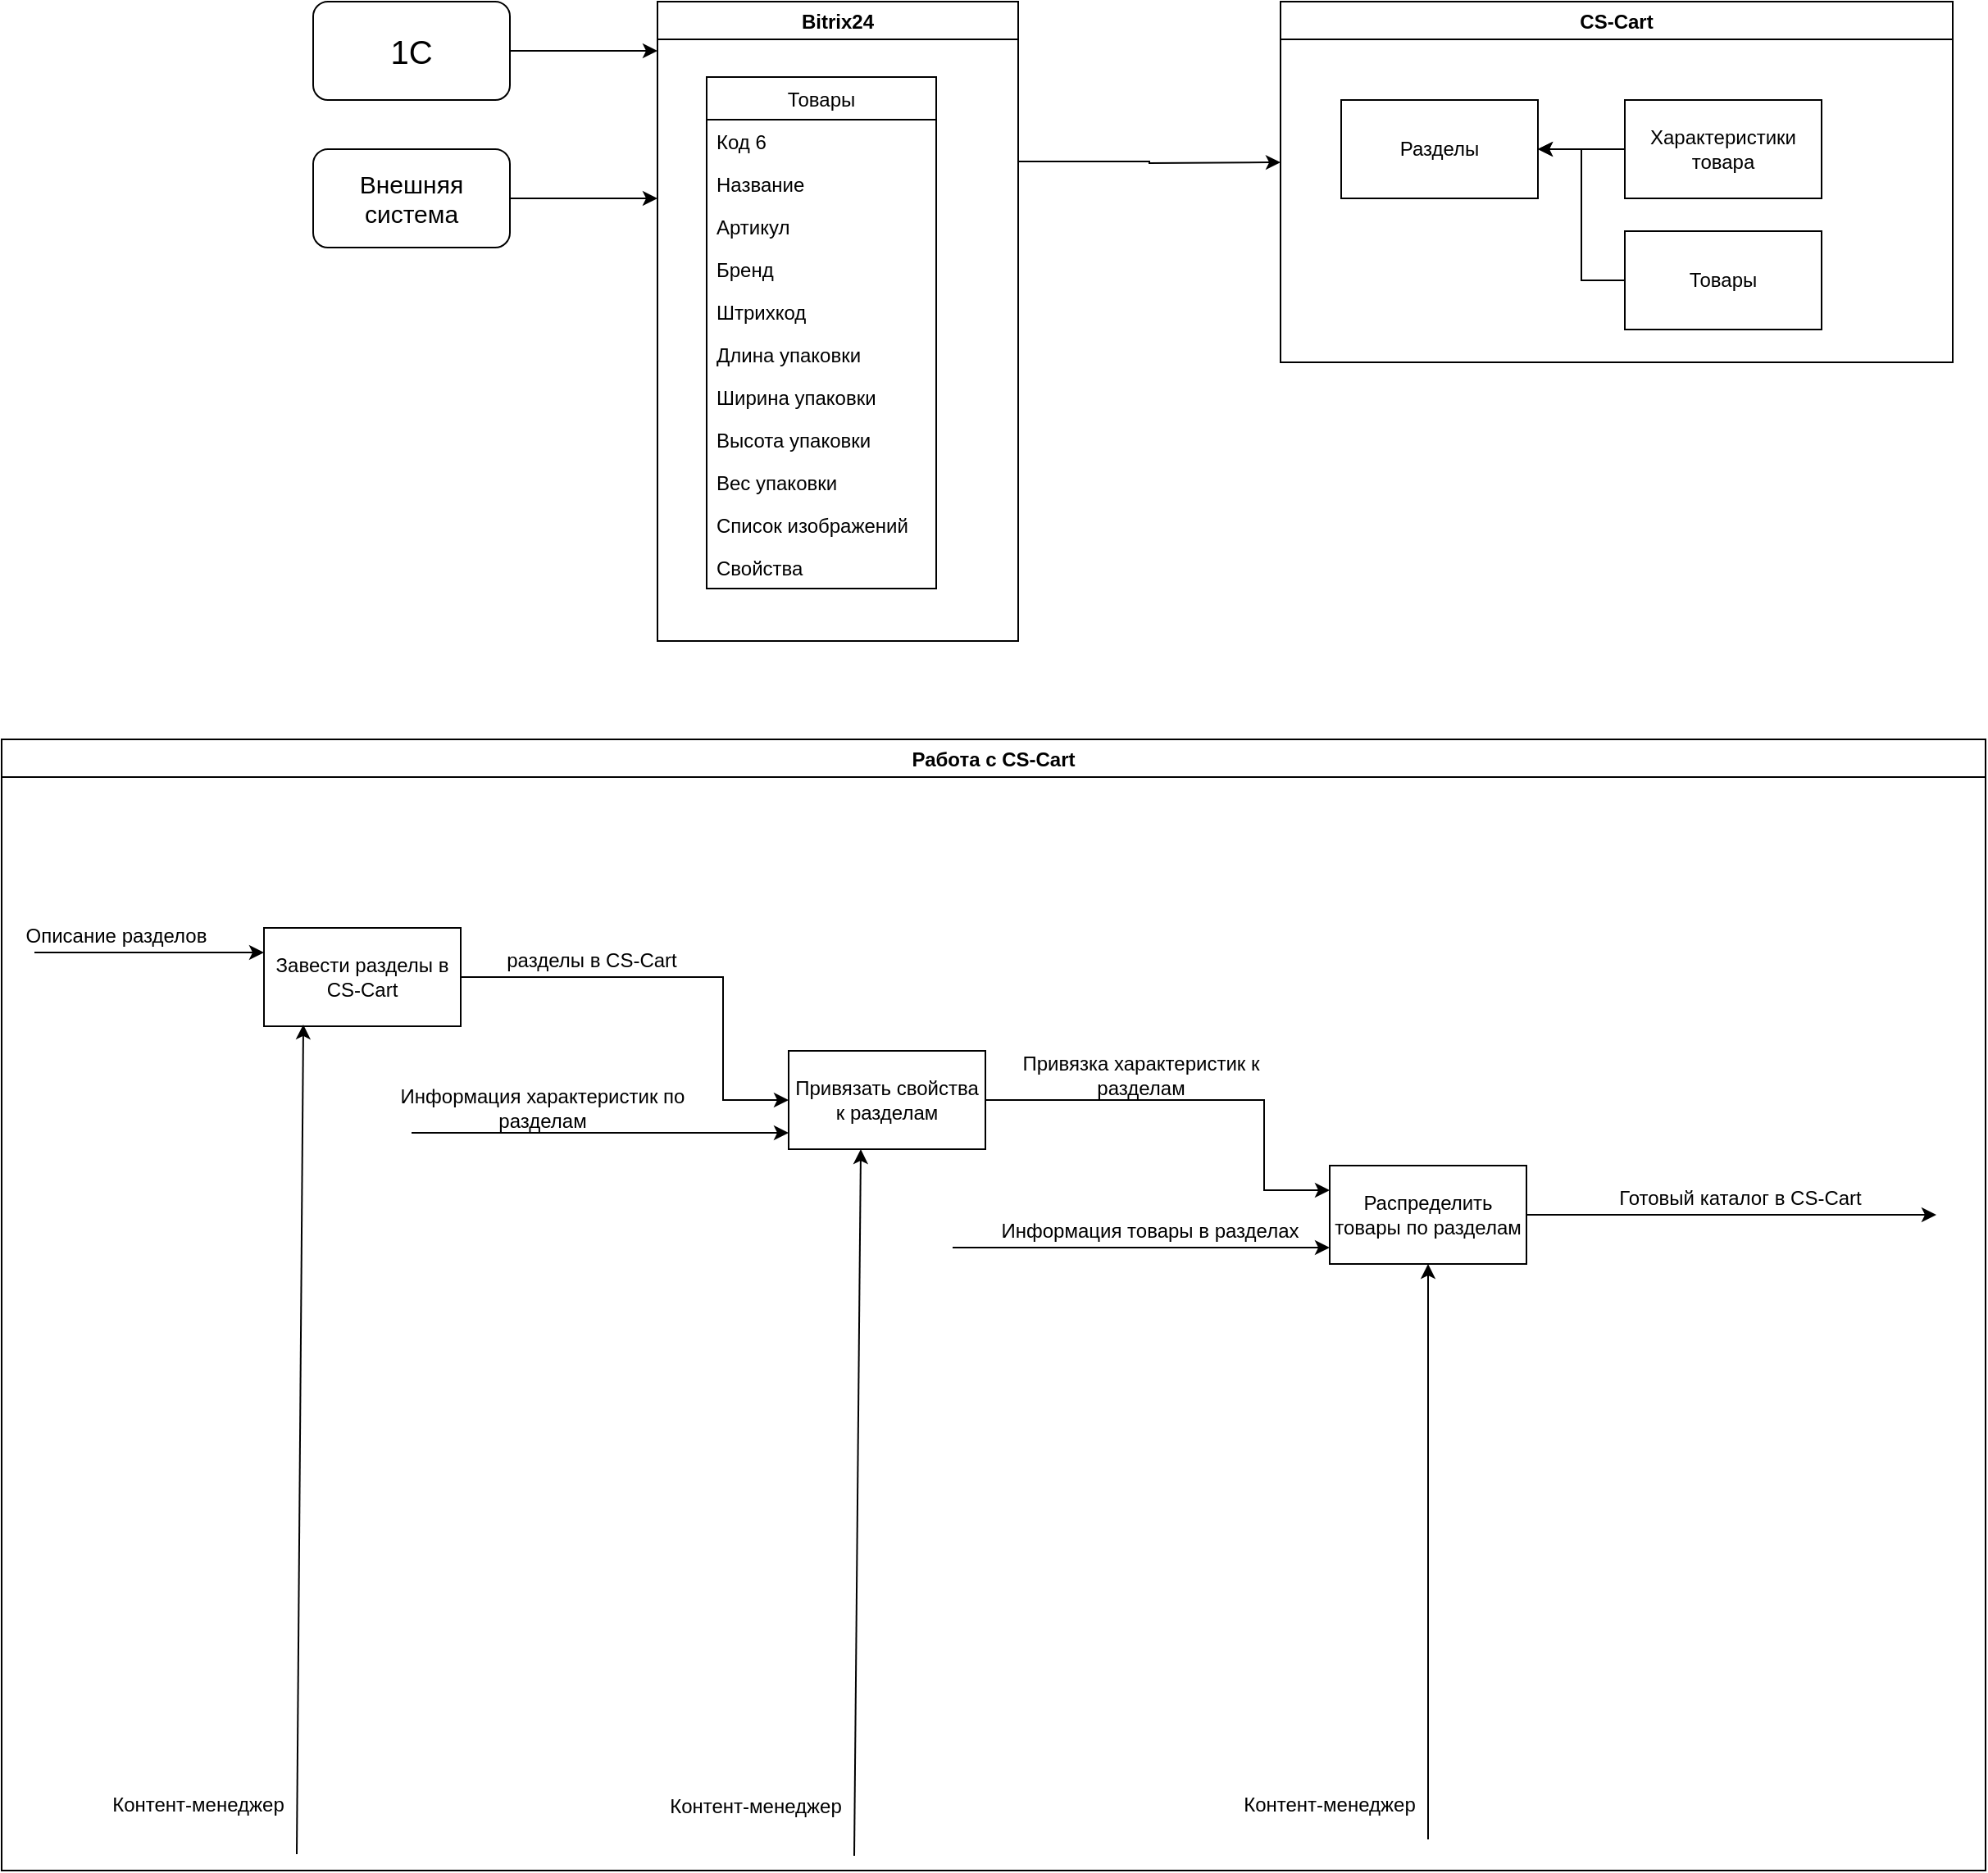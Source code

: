 <mxfile version="14.2.7" type="github"><diagram id="H61B2TxhKU_bZf6YntMx" name="Page-1"><mxGraphModel dx="2249" dy="1963" grid="1" gridSize="10" guides="1" tooltips="1" connect="1" arrows="1" fold="1" page="1" pageScale="1" pageWidth="827" pageHeight="1169" math="0" shadow="0"><root><mxCell id="0"/><mxCell id="1" parent="0"/><mxCell id="q2yzqvmivbbB8PU9nuN1-26" style="edgeStyle=orthogonalEdgeStyle;rounded=0;orthogonalLoop=1;jettySize=auto;html=1;exitX=1;exitY=0.25;exitDx=0;exitDy=0;" edge="1" parent="1" source="q2yzqvmivbbB8PU9nuN1-2"><mxGeometry relative="1" as="geometry"><mxPoint x="670" y="88" as="targetPoint"/></mxGeometry></mxCell><mxCell id="q2yzqvmivbbB8PU9nuN1-2" value="Bitrix24" style="swimlane;" vertex="1" parent="1"><mxGeometry x="290" y="-10" width="220" height="390" as="geometry"/></mxCell><mxCell id="q2yzqvmivbbB8PU9nuN1-13" value="Товары" style="swimlane;fontStyle=0;childLayout=stackLayout;horizontal=1;startSize=26;fillColor=none;horizontalStack=0;resizeParent=1;resizeParentMax=0;resizeLast=0;collapsible=1;marginBottom=0;" vertex="1" parent="q2yzqvmivbbB8PU9nuN1-2"><mxGeometry x="30" y="46" width="140" height="312" as="geometry"/></mxCell><mxCell id="q2yzqvmivbbB8PU9nuN1-14" value="Код 6" style="text;strokeColor=none;fillColor=none;align=left;verticalAlign=top;spacingLeft=4;spacingRight=4;overflow=hidden;rotatable=0;points=[[0,0.5],[1,0.5]];portConstraint=eastwest;" vertex="1" parent="q2yzqvmivbbB8PU9nuN1-13"><mxGeometry y="26" width="140" height="26" as="geometry"/></mxCell><mxCell id="q2yzqvmivbbB8PU9nuN1-15" value="Название" style="text;strokeColor=none;fillColor=none;align=left;verticalAlign=top;spacingLeft=4;spacingRight=4;overflow=hidden;rotatable=0;points=[[0,0.5],[1,0.5]];portConstraint=eastwest;" vertex="1" parent="q2yzqvmivbbB8PU9nuN1-13"><mxGeometry y="52" width="140" height="26" as="geometry"/></mxCell><mxCell id="q2yzqvmivbbB8PU9nuN1-16" value="Артикул" style="text;strokeColor=none;fillColor=none;align=left;verticalAlign=top;spacingLeft=4;spacingRight=4;overflow=hidden;rotatable=0;points=[[0,0.5],[1,0.5]];portConstraint=eastwest;" vertex="1" parent="q2yzqvmivbbB8PU9nuN1-13"><mxGeometry y="78" width="140" height="26" as="geometry"/></mxCell><mxCell id="q2yzqvmivbbB8PU9nuN1-17" value="Бренд" style="text;strokeColor=none;fillColor=none;align=left;verticalAlign=top;spacingLeft=4;spacingRight=4;overflow=hidden;rotatable=0;points=[[0,0.5],[1,0.5]];portConstraint=eastwest;" vertex="1" parent="q2yzqvmivbbB8PU9nuN1-13"><mxGeometry y="104" width="140" height="26" as="geometry"/></mxCell><mxCell id="q2yzqvmivbbB8PU9nuN1-18" value="Штрихкод" style="text;strokeColor=none;fillColor=none;align=left;verticalAlign=top;spacingLeft=4;spacingRight=4;overflow=hidden;rotatable=0;points=[[0,0.5],[1,0.5]];portConstraint=eastwest;" vertex="1" parent="q2yzqvmivbbB8PU9nuN1-13"><mxGeometry y="130" width="140" height="26" as="geometry"/></mxCell><mxCell id="q2yzqvmivbbB8PU9nuN1-19" value="Длина упаковки" style="text;strokeColor=none;fillColor=none;align=left;verticalAlign=top;spacingLeft=4;spacingRight=4;overflow=hidden;rotatable=0;points=[[0,0.5],[1,0.5]];portConstraint=eastwest;" vertex="1" parent="q2yzqvmivbbB8PU9nuN1-13"><mxGeometry y="156" width="140" height="26" as="geometry"/></mxCell><mxCell id="q2yzqvmivbbB8PU9nuN1-21" value="Ширина упаковки" style="text;strokeColor=none;fillColor=none;align=left;verticalAlign=top;spacingLeft=4;spacingRight=4;overflow=hidden;rotatable=0;points=[[0,0.5],[1,0.5]];portConstraint=eastwest;" vertex="1" parent="q2yzqvmivbbB8PU9nuN1-13"><mxGeometry y="182" width="140" height="26" as="geometry"/></mxCell><mxCell id="q2yzqvmivbbB8PU9nuN1-20" value="Высота упаковки" style="text;strokeColor=none;fillColor=none;align=left;verticalAlign=top;spacingLeft=4;spacingRight=4;overflow=hidden;rotatable=0;points=[[0,0.5],[1,0.5]];portConstraint=eastwest;" vertex="1" parent="q2yzqvmivbbB8PU9nuN1-13"><mxGeometry y="208" width="140" height="26" as="geometry"/></mxCell><mxCell id="q2yzqvmivbbB8PU9nuN1-22" value="Вес упаковки" style="text;strokeColor=none;fillColor=none;align=left;verticalAlign=top;spacingLeft=4;spacingRight=4;overflow=hidden;rotatable=0;points=[[0,0.5],[1,0.5]];portConstraint=eastwest;" vertex="1" parent="q2yzqvmivbbB8PU9nuN1-13"><mxGeometry y="234" width="140" height="26" as="geometry"/></mxCell><mxCell id="q2yzqvmivbbB8PU9nuN1-23" value="Список изображений" style="text;strokeColor=none;fillColor=none;align=left;verticalAlign=top;spacingLeft=4;spacingRight=4;overflow=hidden;rotatable=0;points=[[0,0.5],[1,0.5]];portConstraint=eastwest;" vertex="1" parent="q2yzqvmivbbB8PU9nuN1-13"><mxGeometry y="260" width="140" height="26" as="geometry"/></mxCell><mxCell id="q2yzqvmivbbB8PU9nuN1-24" value="Свойства" style="text;strokeColor=none;fillColor=none;align=left;verticalAlign=top;spacingLeft=4;spacingRight=4;overflow=hidden;rotatable=0;points=[[0,0.5],[1,0.5]];portConstraint=eastwest;" vertex="1" parent="q2yzqvmivbbB8PU9nuN1-13"><mxGeometry y="286" width="140" height="26" as="geometry"/></mxCell><mxCell id="q2yzqvmivbbB8PU9nuN1-10" style="edgeStyle=orthogonalEdgeStyle;rounded=0;orthogonalLoop=1;jettySize=auto;html=1;exitX=1;exitY=0.5;exitDx=0;exitDy=0;" edge="1" parent="1" source="q2yzqvmivbbB8PU9nuN1-8"><mxGeometry relative="1" as="geometry"><mxPoint x="290" y="20" as="targetPoint"/></mxGeometry></mxCell><mxCell id="q2yzqvmivbbB8PU9nuN1-8" value="&lt;font style=&quot;font-size: 20px&quot;&gt;1C&lt;/font&gt;" style="rounded=1;whiteSpace=wrap;html=1;" vertex="1" parent="1"><mxGeometry x="80" y="-10" width="120" height="60" as="geometry"/></mxCell><mxCell id="q2yzqvmivbbB8PU9nuN1-25" style="edgeStyle=orthogonalEdgeStyle;rounded=0;orthogonalLoop=1;jettySize=auto;html=1;exitX=1;exitY=0.5;exitDx=0;exitDy=0;" edge="1" parent="1" source="q2yzqvmivbbB8PU9nuN1-9"><mxGeometry relative="1" as="geometry"><mxPoint x="290" y="110" as="targetPoint"/></mxGeometry></mxCell><mxCell id="q2yzqvmivbbB8PU9nuN1-9" value="&lt;font style=&quot;font-size: 15px&quot;&gt;Внешняя система&lt;/font&gt;" style="rounded=1;whiteSpace=wrap;html=1;" vertex="1" parent="1"><mxGeometry x="80" y="80" width="120" height="60" as="geometry"/></mxCell><mxCell id="q2yzqvmivbbB8PU9nuN1-11" value="CS-Cart" style="swimlane;" vertex="1" parent="1"><mxGeometry x="670" y="-10" width="410" height="220" as="geometry"/></mxCell><mxCell id="q2yzqvmivbbB8PU9nuN1-63" value="Разделы" style="rounded=0;whiteSpace=wrap;html=1;" vertex="1" parent="q2yzqvmivbbB8PU9nuN1-11"><mxGeometry x="37" y="60" width="120" height="60" as="geometry"/></mxCell><mxCell id="q2yzqvmivbbB8PU9nuN1-67" style="edgeStyle=orthogonalEdgeStyle;rounded=0;orthogonalLoop=1;jettySize=auto;html=1;exitX=0;exitY=0.5;exitDx=0;exitDy=0;entryX=1;entryY=0.5;entryDx=0;entryDy=0;" edge="1" parent="q2yzqvmivbbB8PU9nuN1-11" source="q2yzqvmivbbB8PU9nuN1-65" target="q2yzqvmivbbB8PU9nuN1-63"><mxGeometry relative="1" as="geometry"/></mxCell><mxCell id="q2yzqvmivbbB8PU9nuN1-65" value="Товары" style="rounded=0;whiteSpace=wrap;html=1;" vertex="1" parent="q2yzqvmivbbB8PU9nuN1-11"><mxGeometry x="210" y="140" width="120" height="60" as="geometry"/></mxCell><mxCell id="q2yzqvmivbbB8PU9nuN1-66" style="edgeStyle=orthogonalEdgeStyle;rounded=0;orthogonalLoop=1;jettySize=auto;html=1;exitX=0;exitY=0.5;exitDx=0;exitDy=0;entryX=1;entryY=0.5;entryDx=0;entryDy=0;" edge="1" parent="q2yzqvmivbbB8PU9nuN1-11" source="q2yzqvmivbbB8PU9nuN1-64" target="q2yzqvmivbbB8PU9nuN1-63"><mxGeometry relative="1" as="geometry"/></mxCell><mxCell id="q2yzqvmivbbB8PU9nuN1-64" value="Характеристики товара" style="rounded=0;whiteSpace=wrap;html=1;" vertex="1" parent="q2yzqvmivbbB8PU9nuN1-11"><mxGeometry x="210" y="60" width="120" height="60" as="geometry"/></mxCell><mxCell id="q2yzqvmivbbB8PU9nuN1-70" value="Работа с CS-Cart" style="swimlane;" vertex="1" parent="1"><mxGeometry x="-110" y="440" width="1210" height="690" as="geometry"/></mxCell><mxCell id="q2yzqvmivbbB8PU9nuN1-77" style="edgeStyle=orthogonalEdgeStyle;rounded=0;orthogonalLoop=1;jettySize=auto;html=1;exitX=1;exitY=0.5;exitDx=0;exitDy=0;entryX=0;entryY=0.5;entryDx=0;entryDy=0;" edge="1" parent="q2yzqvmivbbB8PU9nuN1-70" source="q2yzqvmivbbB8PU9nuN1-71" target="q2yzqvmivbbB8PU9nuN1-76"><mxGeometry relative="1" as="geometry"><Array as="points"><mxPoint x="440" y="145"/><mxPoint x="440" y="220"/></Array></mxGeometry></mxCell><mxCell id="q2yzqvmivbbB8PU9nuN1-71" value="Завести разделы в CS-Cart" style="rounded=0;whiteSpace=wrap;html=1;" vertex="1" parent="q2yzqvmivbbB8PU9nuN1-70"><mxGeometry x="160" y="115" width="120" height="60" as="geometry"/></mxCell><mxCell id="q2yzqvmivbbB8PU9nuN1-73" value="Описание разделов" style="text;html=1;strokeColor=none;fillColor=none;align=center;verticalAlign=middle;whiteSpace=wrap;rounded=0;" vertex="1" parent="q2yzqvmivbbB8PU9nuN1-70"><mxGeometry x="10" y="110" width="120" height="20" as="geometry"/></mxCell><mxCell id="q2yzqvmivbbB8PU9nuN1-75" value="Контент-менеджер" style="text;html=1;strokeColor=none;fillColor=none;align=center;verticalAlign=middle;whiteSpace=wrap;rounded=0;" vertex="1" parent="q2yzqvmivbbB8PU9nuN1-70"><mxGeometry x="60" y="640" width="120" height="20" as="geometry"/></mxCell><mxCell id="q2yzqvmivbbB8PU9nuN1-84" style="edgeStyle=orthogonalEdgeStyle;rounded=0;orthogonalLoop=1;jettySize=auto;html=1;exitX=1;exitY=0.5;exitDx=0;exitDy=0;entryX=0;entryY=0.25;entryDx=0;entryDy=0;" edge="1" parent="q2yzqvmivbbB8PU9nuN1-70" source="q2yzqvmivbbB8PU9nuN1-76" target="q2yzqvmivbbB8PU9nuN1-83"><mxGeometry relative="1" as="geometry"><Array as="points"><mxPoint x="770" y="220"/><mxPoint x="770" y="275"/></Array></mxGeometry></mxCell><mxCell id="q2yzqvmivbbB8PU9nuN1-76" value="Привязать свойства к разделам" style="rounded=0;whiteSpace=wrap;html=1;" vertex="1" parent="q2yzqvmivbbB8PU9nuN1-70"><mxGeometry x="480" y="190" width="120" height="60" as="geometry"/></mxCell><mxCell id="q2yzqvmivbbB8PU9nuN1-78" value="разделы в CS-Cart" style="text;html=1;strokeColor=none;fillColor=none;align=center;verticalAlign=middle;whiteSpace=wrap;rounded=0;" vertex="1" parent="q2yzqvmivbbB8PU9nuN1-70"><mxGeometry x="300" y="125" width="120" height="20" as="geometry"/></mxCell><mxCell id="q2yzqvmivbbB8PU9nuN1-79" value="Контент-менеджер" style="text;html=1;strokeColor=none;fillColor=none;align=center;verticalAlign=middle;whiteSpace=wrap;rounded=0;" vertex="1" parent="q2yzqvmivbbB8PU9nuN1-70"><mxGeometry x="400" y="641.02" width="120" height="20" as="geometry"/></mxCell><mxCell id="q2yzqvmivbbB8PU9nuN1-80" value="" style="endArrow=classic;html=1;" edge="1" parent="q2yzqvmivbbB8PU9nuN1-70"><mxGeometry width="50" height="50" relative="1" as="geometry"><mxPoint x="520" y="681.02" as="sourcePoint"/><mxPoint x="524" y="250" as="targetPoint"/></mxGeometry></mxCell><mxCell id="q2yzqvmivbbB8PU9nuN1-81" value="" style="endArrow=classic;html=1;entryX=0;entryY=0.25;entryDx=0;entryDy=0;" edge="1" parent="q2yzqvmivbbB8PU9nuN1-70"><mxGeometry width="50" height="50" relative="1" as="geometry"><mxPoint x="250" y="240" as="sourcePoint"/><mxPoint x="480" y="240" as="targetPoint"/></mxGeometry></mxCell><mxCell id="q2yzqvmivbbB8PU9nuN1-82" value="Информация характеристик по разделам" style="text;html=1;strokeColor=none;fillColor=none;align=center;verticalAlign=middle;whiteSpace=wrap;rounded=0;" vertex="1" parent="q2yzqvmivbbB8PU9nuN1-70"><mxGeometry x="230" y="210" width="200" height="30" as="geometry"/></mxCell><mxCell id="q2yzqvmivbbB8PU9nuN1-83" value="Распределить товары по разделам" style="rounded=0;whiteSpace=wrap;html=1;" vertex="1" parent="q2yzqvmivbbB8PU9nuN1-70"><mxGeometry x="810" y="260" width="120" height="60" as="geometry"/></mxCell><mxCell id="q2yzqvmivbbB8PU9nuN1-89" value="Привязка характеристик к разделам" style="text;html=1;strokeColor=none;fillColor=none;align=center;verticalAlign=middle;whiteSpace=wrap;rounded=0;" vertex="1" parent="q2yzqvmivbbB8PU9nuN1-70"><mxGeometry x="620" y="190" width="150" height="30" as="geometry"/></mxCell><mxCell id="q2yzqvmivbbB8PU9nuN1-90" value="" style="endArrow=classic;html=1;entryX=0;entryY=0.25;entryDx=0;entryDy=0;" edge="1" parent="q2yzqvmivbbB8PU9nuN1-70"><mxGeometry width="50" height="50" relative="1" as="geometry"><mxPoint x="580" y="310" as="sourcePoint"/><mxPoint x="810" y="310" as="targetPoint"/></mxGeometry></mxCell><mxCell id="q2yzqvmivbbB8PU9nuN1-91" value="Информация товары в разделах" style="text;html=1;align=center;verticalAlign=middle;resizable=0;points=[];autosize=1;" vertex="1" parent="q2yzqvmivbbB8PU9nuN1-70"><mxGeometry x="600" y="290" width="200" height="20" as="geometry"/></mxCell><mxCell id="q2yzqvmivbbB8PU9nuN1-92" value="Контент-менеджер" style="text;html=1;strokeColor=none;fillColor=none;align=center;verticalAlign=middle;whiteSpace=wrap;rounded=0;" vertex="1" parent="q2yzqvmivbbB8PU9nuN1-70"><mxGeometry x="750" y="640" width="120" height="20" as="geometry"/></mxCell><mxCell id="q2yzqvmivbbB8PU9nuN1-93" value="" style="endArrow=classic;html=1;entryX=0.5;entryY=1;entryDx=0;entryDy=0;" edge="1" parent="q2yzqvmivbbB8PU9nuN1-70" target="q2yzqvmivbbB8PU9nuN1-83"><mxGeometry width="50" height="50" relative="1" as="geometry"><mxPoint x="870" y="671.02" as="sourcePoint"/><mxPoint x="874" y="320" as="targetPoint"/></mxGeometry></mxCell><mxCell id="q2yzqvmivbbB8PU9nuN1-95" value="Готовый каталог в CS-Cart" style="text;html=1;align=center;verticalAlign=middle;resizable=0;points=[];autosize=1;" vertex="1" parent="q2yzqvmivbbB8PU9nuN1-70"><mxGeometry x="980" y="270" width="160" height="20" as="geometry"/></mxCell><mxCell id="q2yzqvmivbbB8PU9nuN1-72" value="" style="endArrow=classic;html=1;entryX=0;entryY=0.25;entryDx=0;entryDy=0;" edge="1" parent="1" target="q2yzqvmivbbB8PU9nuN1-71"><mxGeometry width="50" height="50" relative="1" as="geometry"><mxPoint x="-90" y="570" as="sourcePoint"/><mxPoint x="500" y="570" as="targetPoint"/></mxGeometry></mxCell><mxCell id="q2yzqvmivbbB8PU9nuN1-74" value="" style="endArrow=classic;html=1;entryX=0.2;entryY=0.983;entryDx=0;entryDy=0;entryPerimeter=0;" edge="1" parent="1" target="q2yzqvmivbbB8PU9nuN1-71"><mxGeometry width="50" height="50" relative="1" as="geometry"><mxPoint x="70" y="1120" as="sourcePoint"/><mxPoint x="500" y="760" as="targetPoint"/></mxGeometry></mxCell><mxCell id="q2yzqvmivbbB8PU9nuN1-94" style="edgeStyle=orthogonalEdgeStyle;rounded=0;orthogonalLoop=1;jettySize=auto;html=1;exitX=1;exitY=0.5;exitDx=0;exitDy=0;" edge="1" parent="1" source="q2yzqvmivbbB8PU9nuN1-83"><mxGeometry relative="1" as="geometry"><mxPoint x="1070" y="730" as="targetPoint"/></mxGeometry></mxCell></root></mxGraphModel></diagram></mxfile>